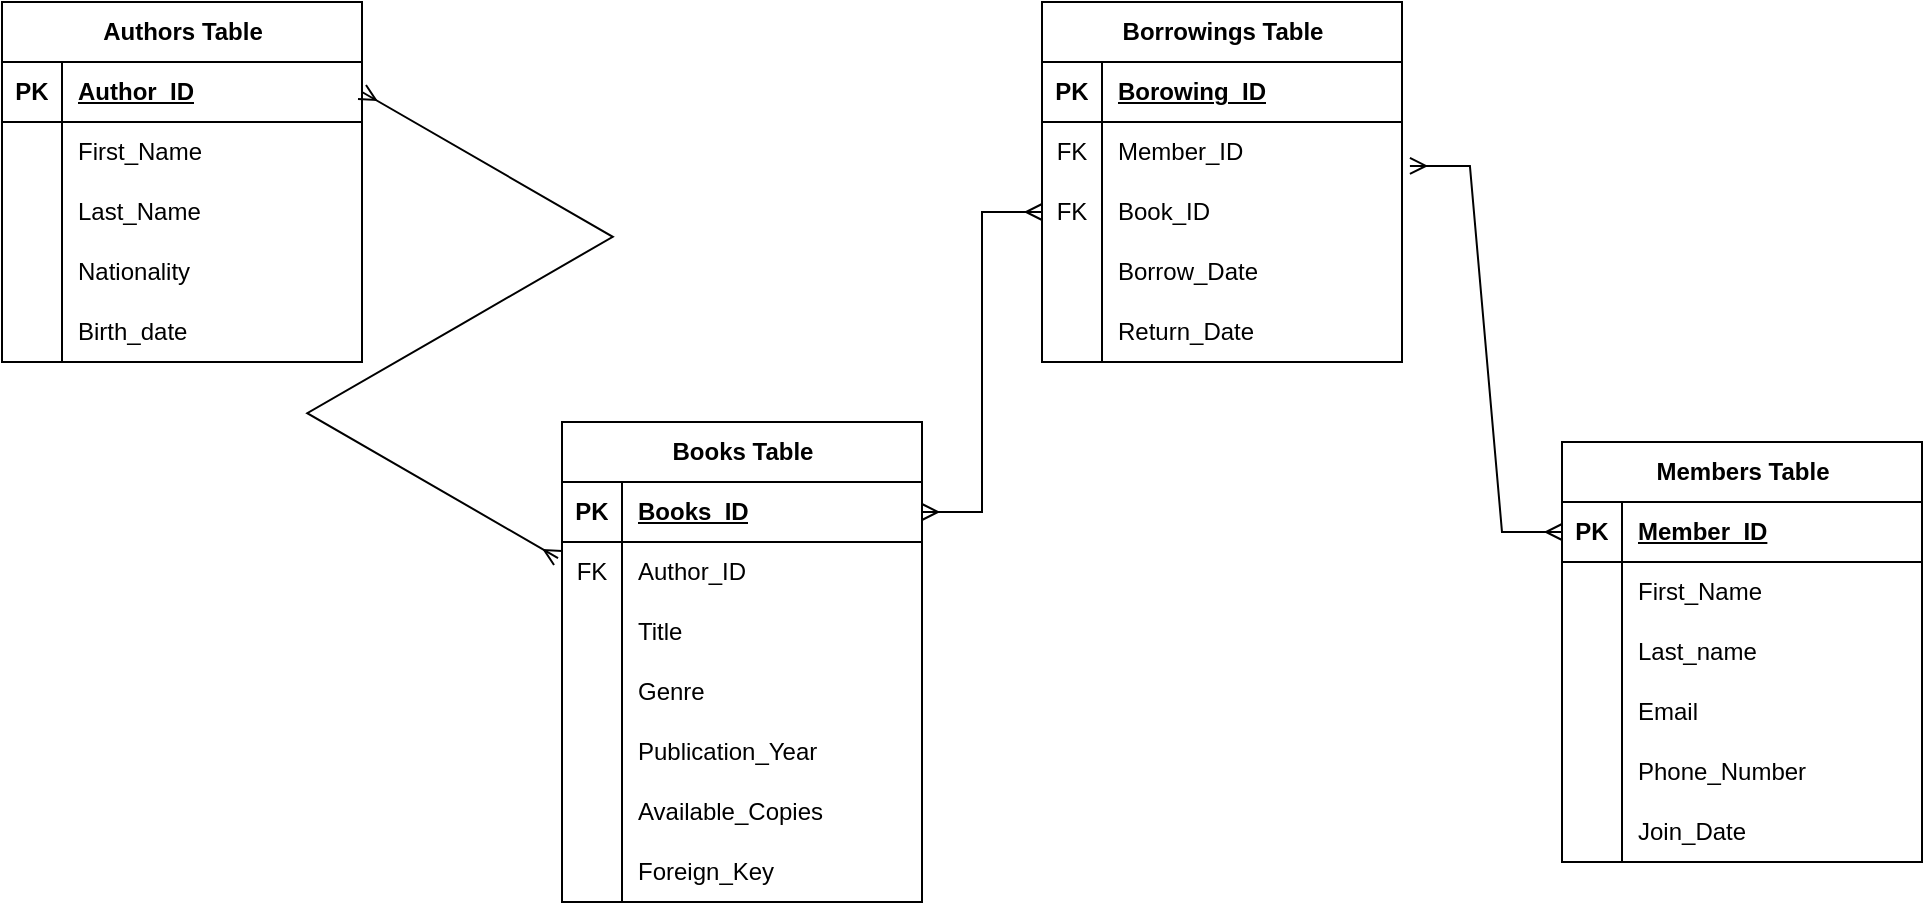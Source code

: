 <mxfile version="26.1.3">
  <diagram name="Page-1" id="Cd_KYzjX2k4OVCeXTBs4">
    <mxGraphModel dx="1922" dy="1553" grid="1" gridSize="10" guides="1" tooltips="1" connect="1" arrows="1" fold="1" page="1" pageScale="1" pageWidth="850" pageHeight="1100" math="0" shadow="0">
      <root>
        <mxCell id="0" />
        <mxCell id="1" parent="0" />
        <mxCell id="gVo0zl2ULcCSPnZA69HA-1" value="Authors Table" style="shape=table;startSize=30;container=1;collapsible=1;childLayout=tableLayout;fixedRows=1;rowLines=0;fontStyle=1;align=center;resizeLast=1;html=1;" vertex="1" parent="1">
          <mxGeometry x="-370" y="-60" width="180" height="180" as="geometry" />
        </mxCell>
        <mxCell id="gVo0zl2ULcCSPnZA69HA-2" value="" style="shape=tableRow;horizontal=0;startSize=0;swimlaneHead=0;swimlaneBody=0;fillColor=none;collapsible=0;dropTarget=0;points=[[0,0.5],[1,0.5]];portConstraint=eastwest;top=0;left=0;right=0;bottom=1;" vertex="1" parent="gVo0zl2ULcCSPnZA69HA-1">
          <mxGeometry y="30" width="180" height="30" as="geometry" />
        </mxCell>
        <mxCell id="gVo0zl2ULcCSPnZA69HA-3" value="PK" style="shape=partialRectangle;connectable=0;fillColor=none;top=0;left=0;bottom=0;right=0;fontStyle=1;overflow=hidden;whiteSpace=wrap;html=1;" vertex="1" parent="gVo0zl2ULcCSPnZA69HA-2">
          <mxGeometry width="30" height="30" as="geometry">
            <mxRectangle width="30" height="30" as="alternateBounds" />
          </mxGeometry>
        </mxCell>
        <mxCell id="gVo0zl2ULcCSPnZA69HA-4" value="Author_ID" style="shape=partialRectangle;connectable=0;fillColor=none;top=0;left=0;bottom=0;right=0;align=left;spacingLeft=6;fontStyle=5;overflow=hidden;whiteSpace=wrap;html=1;" vertex="1" parent="gVo0zl2ULcCSPnZA69HA-2">
          <mxGeometry x="30" width="150" height="30" as="geometry">
            <mxRectangle width="150" height="30" as="alternateBounds" />
          </mxGeometry>
        </mxCell>
        <mxCell id="gVo0zl2ULcCSPnZA69HA-5" value="" style="shape=tableRow;horizontal=0;startSize=0;swimlaneHead=0;swimlaneBody=0;fillColor=none;collapsible=0;dropTarget=0;points=[[0,0.5],[1,0.5]];portConstraint=eastwest;top=0;left=0;right=0;bottom=0;" vertex="1" parent="gVo0zl2ULcCSPnZA69HA-1">
          <mxGeometry y="60" width="180" height="30" as="geometry" />
        </mxCell>
        <mxCell id="gVo0zl2ULcCSPnZA69HA-6" value="" style="shape=partialRectangle;connectable=0;fillColor=none;top=0;left=0;bottom=0;right=0;editable=1;overflow=hidden;whiteSpace=wrap;html=1;" vertex="1" parent="gVo0zl2ULcCSPnZA69HA-5">
          <mxGeometry width="30" height="30" as="geometry">
            <mxRectangle width="30" height="30" as="alternateBounds" />
          </mxGeometry>
        </mxCell>
        <mxCell id="gVo0zl2ULcCSPnZA69HA-7" value="First_Name" style="shape=partialRectangle;connectable=0;fillColor=none;top=0;left=0;bottom=0;right=0;align=left;spacingLeft=6;overflow=hidden;whiteSpace=wrap;html=1;" vertex="1" parent="gVo0zl2ULcCSPnZA69HA-5">
          <mxGeometry x="30" width="150" height="30" as="geometry">
            <mxRectangle width="150" height="30" as="alternateBounds" />
          </mxGeometry>
        </mxCell>
        <mxCell id="gVo0zl2ULcCSPnZA69HA-8" value="" style="shape=tableRow;horizontal=0;startSize=0;swimlaneHead=0;swimlaneBody=0;fillColor=none;collapsible=0;dropTarget=0;points=[[0,0.5],[1,0.5]];portConstraint=eastwest;top=0;left=0;right=0;bottom=0;" vertex="1" parent="gVo0zl2ULcCSPnZA69HA-1">
          <mxGeometry y="90" width="180" height="30" as="geometry" />
        </mxCell>
        <mxCell id="gVo0zl2ULcCSPnZA69HA-9" value="" style="shape=partialRectangle;connectable=0;fillColor=none;top=0;left=0;bottom=0;right=0;editable=1;overflow=hidden;whiteSpace=wrap;html=1;" vertex="1" parent="gVo0zl2ULcCSPnZA69HA-8">
          <mxGeometry width="30" height="30" as="geometry">
            <mxRectangle width="30" height="30" as="alternateBounds" />
          </mxGeometry>
        </mxCell>
        <mxCell id="gVo0zl2ULcCSPnZA69HA-10" value="Last_Name" style="shape=partialRectangle;connectable=0;fillColor=none;top=0;left=0;bottom=0;right=0;align=left;spacingLeft=6;overflow=hidden;whiteSpace=wrap;html=1;" vertex="1" parent="gVo0zl2ULcCSPnZA69HA-8">
          <mxGeometry x="30" width="150" height="30" as="geometry">
            <mxRectangle width="150" height="30" as="alternateBounds" />
          </mxGeometry>
        </mxCell>
        <mxCell id="gVo0zl2ULcCSPnZA69HA-11" value="" style="shape=tableRow;horizontal=0;startSize=0;swimlaneHead=0;swimlaneBody=0;fillColor=none;collapsible=0;dropTarget=0;points=[[0,0.5],[1,0.5]];portConstraint=eastwest;top=0;left=0;right=0;bottom=0;" vertex="1" parent="gVo0zl2ULcCSPnZA69HA-1">
          <mxGeometry y="120" width="180" height="30" as="geometry" />
        </mxCell>
        <mxCell id="gVo0zl2ULcCSPnZA69HA-12" value="" style="shape=partialRectangle;connectable=0;fillColor=none;top=0;left=0;bottom=0;right=0;editable=1;overflow=hidden;whiteSpace=wrap;html=1;" vertex="1" parent="gVo0zl2ULcCSPnZA69HA-11">
          <mxGeometry width="30" height="30" as="geometry">
            <mxRectangle width="30" height="30" as="alternateBounds" />
          </mxGeometry>
        </mxCell>
        <mxCell id="gVo0zl2ULcCSPnZA69HA-13" value="Nationality" style="shape=partialRectangle;connectable=0;fillColor=none;top=0;left=0;bottom=0;right=0;align=left;spacingLeft=6;overflow=hidden;whiteSpace=wrap;html=1;" vertex="1" parent="gVo0zl2ULcCSPnZA69HA-11">
          <mxGeometry x="30" width="150" height="30" as="geometry">
            <mxRectangle width="150" height="30" as="alternateBounds" />
          </mxGeometry>
        </mxCell>
        <mxCell id="gVo0zl2ULcCSPnZA69HA-14" style="shape=tableRow;horizontal=0;startSize=0;swimlaneHead=0;swimlaneBody=0;fillColor=none;collapsible=0;dropTarget=0;points=[[0,0.5],[1,0.5]];portConstraint=eastwest;top=0;left=0;right=0;bottom=0;" vertex="1" parent="gVo0zl2ULcCSPnZA69HA-1">
          <mxGeometry y="150" width="180" height="30" as="geometry" />
        </mxCell>
        <mxCell id="gVo0zl2ULcCSPnZA69HA-15" style="shape=partialRectangle;connectable=0;fillColor=none;top=0;left=0;bottom=0;right=0;editable=1;overflow=hidden;whiteSpace=wrap;html=1;" vertex="1" parent="gVo0zl2ULcCSPnZA69HA-14">
          <mxGeometry width="30" height="30" as="geometry">
            <mxRectangle width="30" height="30" as="alternateBounds" />
          </mxGeometry>
        </mxCell>
        <mxCell id="gVo0zl2ULcCSPnZA69HA-16" value="Birth_date" style="shape=partialRectangle;connectable=0;fillColor=none;top=0;left=0;bottom=0;right=0;align=left;spacingLeft=6;overflow=hidden;whiteSpace=wrap;html=1;" vertex="1" parent="gVo0zl2ULcCSPnZA69HA-14">
          <mxGeometry x="30" width="150" height="30" as="geometry">
            <mxRectangle width="150" height="30" as="alternateBounds" />
          </mxGeometry>
        </mxCell>
        <mxCell id="gVo0zl2ULcCSPnZA69HA-17" value="Books Table" style="shape=table;startSize=30;container=1;collapsible=1;childLayout=tableLayout;fixedRows=1;rowLines=0;fontStyle=1;align=center;resizeLast=1;html=1;" vertex="1" parent="1">
          <mxGeometry x="-90" y="150" width="180" height="240" as="geometry" />
        </mxCell>
        <mxCell id="gVo0zl2ULcCSPnZA69HA-18" value="" style="shape=tableRow;horizontal=0;startSize=0;swimlaneHead=0;swimlaneBody=0;fillColor=none;collapsible=0;dropTarget=0;points=[[0,0.5],[1,0.5]];portConstraint=eastwest;top=0;left=0;right=0;bottom=1;" vertex="1" parent="gVo0zl2ULcCSPnZA69HA-17">
          <mxGeometry y="30" width="180" height="30" as="geometry" />
        </mxCell>
        <mxCell id="gVo0zl2ULcCSPnZA69HA-19" value="PK" style="shape=partialRectangle;connectable=0;fillColor=none;top=0;left=0;bottom=0;right=0;fontStyle=1;overflow=hidden;whiteSpace=wrap;html=1;" vertex="1" parent="gVo0zl2ULcCSPnZA69HA-18">
          <mxGeometry width="30" height="30" as="geometry">
            <mxRectangle width="30" height="30" as="alternateBounds" />
          </mxGeometry>
        </mxCell>
        <mxCell id="gVo0zl2ULcCSPnZA69HA-20" value="Books_ID" style="shape=partialRectangle;connectable=0;fillColor=none;top=0;left=0;bottom=0;right=0;align=left;spacingLeft=6;fontStyle=5;overflow=hidden;whiteSpace=wrap;html=1;" vertex="1" parent="gVo0zl2ULcCSPnZA69HA-18">
          <mxGeometry x="30" width="150" height="30" as="geometry">
            <mxRectangle width="150" height="30" as="alternateBounds" />
          </mxGeometry>
        </mxCell>
        <mxCell id="gVo0zl2ULcCSPnZA69HA-21" value="" style="shape=tableRow;horizontal=0;startSize=0;swimlaneHead=0;swimlaneBody=0;fillColor=none;collapsible=0;dropTarget=0;points=[[0,0.5],[1,0.5]];portConstraint=eastwest;top=0;left=0;right=0;bottom=0;" vertex="1" parent="gVo0zl2ULcCSPnZA69HA-17">
          <mxGeometry y="60" width="180" height="30" as="geometry" />
        </mxCell>
        <mxCell id="gVo0zl2ULcCSPnZA69HA-22" value="FK" style="shape=partialRectangle;connectable=0;fillColor=none;top=0;left=0;bottom=0;right=0;editable=1;overflow=hidden;whiteSpace=wrap;html=1;" vertex="1" parent="gVo0zl2ULcCSPnZA69HA-21">
          <mxGeometry width="30" height="30" as="geometry">
            <mxRectangle width="30" height="30" as="alternateBounds" />
          </mxGeometry>
        </mxCell>
        <mxCell id="gVo0zl2ULcCSPnZA69HA-23" value="Author_ID" style="shape=partialRectangle;connectable=0;fillColor=none;top=0;left=0;bottom=0;right=0;align=left;spacingLeft=6;overflow=hidden;whiteSpace=wrap;html=1;" vertex="1" parent="gVo0zl2ULcCSPnZA69HA-21">
          <mxGeometry x="30" width="150" height="30" as="geometry">
            <mxRectangle width="150" height="30" as="alternateBounds" />
          </mxGeometry>
        </mxCell>
        <mxCell id="gVo0zl2ULcCSPnZA69HA-27" value="" style="shape=tableRow;horizontal=0;startSize=0;swimlaneHead=0;swimlaneBody=0;fillColor=none;collapsible=0;dropTarget=0;points=[[0,0.5],[1,0.5]];portConstraint=eastwest;top=0;left=0;right=0;bottom=0;" vertex="1" parent="gVo0zl2ULcCSPnZA69HA-17">
          <mxGeometry y="90" width="180" height="30" as="geometry" />
        </mxCell>
        <mxCell id="gVo0zl2ULcCSPnZA69HA-28" value="" style="shape=partialRectangle;connectable=0;fillColor=none;top=0;left=0;bottom=0;right=0;editable=1;overflow=hidden;whiteSpace=wrap;html=1;" vertex="1" parent="gVo0zl2ULcCSPnZA69HA-27">
          <mxGeometry width="30" height="30" as="geometry">
            <mxRectangle width="30" height="30" as="alternateBounds" />
          </mxGeometry>
        </mxCell>
        <mxCell id="gVo0zl2ULcCSPnZA69HA-29" value="Title" style="shape=partialRectangle;connectable=0;fillColor=none;top=0;left=0;bottom=0;right=0;align=left;spacingLeft=6;overflow=hidden;whiteSpace=wrap;html=1;" vertex="1" parent="gVo0zl2ULcCSPnZA69HA-27">
          <mxGeometry x="30" width="150" height="30" as="geometry">
            <mxRectangle width="150" height="30" as="alternateBounds" />
          </mxGeometry>
        </mxCell>
        <mxCell id="gVo0zl2ULcCSPnZA69HA-30" style="shape=tableRow;horizontal=0;startSize=0;swimlaneHead=0;swimlaneBody=0;fillColor=none;collapsible=0;dropTarget=0;points=[[0,0.5],[1,0.5]];portConstraint=eastwest;top=0;left=0;right=0;bottom=0;" vertex="1" parent="gVo0zl2ULcCSPnZA69HA-17">
          <mxGeometry y="120" width="180" height="30" as="geometry" />
        </mxCell>
        <mxCell id="gVo0zl2ULcCSPnZA69HA-31" style="shape=partialRectangle;connectable=0;fillColor=none;top=0;left=0;bottom=0;right=0;editable=1;overflow=hidden;whiteSpace=wrap;html=1;" vertex="1" parent="gVo0zl2ULcCSPnZA69HA-30">
          <mxGeometry width="30" height="30" as="geometry">
            <mxRectangle width="30" height="30" as="alternateBounds" />
          </mxGeometry>
        </mxCell>
        <mxCell id="gVo0zl2ULcCSPnZA69HA-32" value="Genre" style="shape=partialRectangle;connectable=0;fillColor=none;top=0;left=0;bottom=0;right=0;align=left;spacingLeft=6;overflow=hidden;whiteSpace=wrap;html=1;" vertex="1" parent="gVo0zl2ULcCSPnZA69HA-30">
          <mxGeometry x="30" width="150" height="30" as="geometry">
            <mxRectangle width="150" height="30" as="alternateBounds" />
          </mxGeometry>
        </mxCell>
        <mxCell id="gVo0zl2ULcCSPnZA69HA-33" style="shape=tableRow;horizontal=0;startSize=0;swimlaneHead=0;swimlaneBody=0;fillColor=none;collapsible=0;dropTarget=0;points=[[0,0.5],[1,0.5]];portConstraint=eastwest;top=0;left=0;right=0;bottom=0;" vertex="1" parent="gVo0zl2ULcCSPnZA69HA-17">
          <mxGeometry y="150" width="180" height="30" as="geometry" />
        </mxCell>
        <mxCell id="gVo0zl2ULcCSPnZA69HA-34" style="shape=partialRectangle;connectable=0;fillColor=none;top=0;left=0;bottom=0;right=0;editable=1;overflow=hidden;whiteSpace=wrap;html=1;" vertex="1" parent="gVo0zl2ULcCSPnZA69HA-33">
          <mxGeometry width="30" height="30" as="geometry">
            <mxRectangle width="30" height="30" as="alternateBounds" />
          </mxGeometry>
        </mxCell>
        <mxCell id="gVo0zl2ULcCSPnZA69HA-35" value="Publication_Year" style="shape=partialRectangle;connectable=0;fillColor=none;top=0;left=0;bottom=0;right=0;align=left;spacingLeft=6;overflow=hidden;whiteSpace=wrap;html=1;" vertex="1" parent="gVo0zl2ULcCSPnZA69HA-33">
          <mxGeometry x="30" width="150" height="30" as="geometry">
            <mxRectangle width="150" height="30" as="alternateBounds" />
          </mxGeometry>
        </mxCell>
        <mxCell id="gVo0zl2ULcCSPnZA69HA-36" style="shape=tableRow;horizontal=0;startSize=0;swimlaneHead=0;swimlaneBody=0;fillColor=none;collapsible=0;dropTarget=0;points=[[0,0.5],[1,0.5]];portConstraint=eastwest;top=0;left=0;right=0;bottom=0;" vertex="1" parent="gVo0zl2ULcCSPnZA69HA-17">
          <mxGeometry y="180" width="180" height="30" as="geometry" />
        </mxCell>
        <mxCell id="gVo0zl2ULcCSPnZA69HA-37" style="shape=partialRectangle;connectable=0;fillColor=none;top=0;left=0;bottom=0;right=0;editable=1;overflow=hidden;whiteSpace=wrap;html=1;" vertex="1" parent="gVo0zl2ULcCSPnZA69HA-36">
          <mxGeometry width="30" height="30" as="geometry">
            <mxRectangle width="30" height="30" as="alternateBounds" />
          </mxGeometry>
        </mxCell>
        <mxCell id="gVo0zl2ULcCSPnZA69HA-38" value="Available_Copies" style="shape=partialRectangle;connectable=0;fillColor=none;top=0;left=0;bottom=0;right=0;align=left;spacingLeft=6;overflow=hidden;whiteSpace=wrap;html=1;" vertex="1" parent="gVo0zl2ULcCSPnZA69HA-36">
          <mxGeometry x="30" width="150" height="30" as="geometry">
            <mxRectangle width="150" height="30" as="alternateBounds" />
          </mxGeometry>
        </mxCell>
        <mxCell id="gVo0zl2ULcCSPnZA69HA-39" style="shape=tableRow;horizontal=0;startSize=0;swimlaneHead=0;swimlaneBody=0;fillColor=none;collapsible=0;dropTarget=0;points=[[0,0.5],[1,0.5]];portConstraint=eastwest;top=0;left=0;right=0;bottom=0;" vertex="1" parent="gVo0zl2ULcCSPnZA69HA-17">
          <mxGeometry y="210" width="180" height="30" as="geometry" />
        </mxCell>
        <mxCell id="gVo0zl2ULcCSPnZA69HA-40" style="shape=partialRectangle;connectable=0;fillColor=none;top=0;left=0;bottom=0;right=0;editable=1;overflow=hidden;whiteSpace=wrap;html=1;" vertex="1" parent="gVo0zl2ULcCSPnZA69HA-39">
          <mxGeometry width="30" height="30" as="geometry">
            <mxRectangle width="30" height="30" as="alternateBounds" />
          </mxGeometry>
        </mxCell>
        <mxCell id="gVo0zl2ULcCSPnZA69HA-41" value="Foreign_Key" style="shape=partialRectangle;connectable=0;fillColor=none;top=0;left=0;bottom=0;right=0;align=left;spacingLeft=6;overflow=hidden;whiteSpace=wrap;html=1;" vertex="1" parent="gVo0zl2ULcCSPnZA69HA-39">
          <mxGeometry x="30" width="150" height="30" as="geometry">
            <mxRectangle width="150" height="30" as="alternateBounds" />
          </mxGeometry>
        </mxCell>
        <mxCell id="gVo0zl2ULcCSPnZA69HA-42" value="Members Table" style="shape=table;startSize=30;container=1;collapsible=1;childLayout=tableLayout;fixedRows=1;rowLines=0;fontStyle=1;align=center;resizeLast=1;html=1;" vertex="1" parent="1">
          <mxGeometry x="410" y="160" width="180" height="210" as="geometry" />
        </mxCell>
        <mxCell id="gVo0zl2ULcCSPnZA69HA-43" value="" style="shape=tableRow;horizontal=0;startSize=0;swimlaneHead=0;swimlaneBody=0;fillColor=none;collapsible=0;dropTarget=0;points=[[0,0.5],[1,0.5]];portConstraint=eastwest;top=0;left=0;right=0;bottom=1;" vertex="1" parent="gVo0zl2ULcCSPnZA69HA-42">
          <mxGeometry y="30" width="180" height="30" as="geometry" />
        </mxCell>
        <mxCell id="gVo0zl2ULcCSPnZA69HA-44" value="PK" style="shape=partialRectangle;connectable=0;fillColor=none;top=0;left=0;bottom=0;right=0;fontStyle=1;overflow=hidden;whiteSpace=wrap;html=1;" vertex="1" parent="gVo0zl2ULcCSPnZA69HA-43">
          <mxGeometry width="30" height="30" as="geometry">
            <mxRectangle width="30" height="30" as="alternateBounds" />
          </mxGeometry>
        </mxCell>
        <mxCell id="gVo0zl2ULcCSPnZA69HA-45" value="Member_ID" style="shape=partialRectangle;connectable=0;fillColor=none;top=0;left=0;bottom=0;right=0;align=left;spacingLeft=6;fontStyle=5;overflow=hidden;whiteSpace=wrap;html=1;" vertex="1" parent="gVo0zl2ULcCSPnZA69HA-43">
          <mxGeometry x="30" width="150" height="30" as="geometry">
            <mxRectangle width="150" height="30" as="alternateBounds" />
          </mxGeometry>
        </mxCell>
        <mxCell id="gVo0zl2ULcCSPnZA69HA-46" value="" style="shape=tableRow;horizontal=0;startSize=0;swimlaneHead=0;swimlaneBody=0;fillColor=none;collapsible=0;dropTarget=0;points=[[0,0.5],[1,0.5]];portConstraint=eastwest;top=0;left=0;right=0;bottom=0;" vertex="1" parent="gVo0zl2ULcCSPnZA69HA-42">
          <mxGeometry y="60" width="180" height="30" as="geometry" />
        </mxCell>
        <mxCell id="gVo0zl2ULcCSPnZA69HA-47" value="" style="shape=partialRectangle;connectable=0;fillColor=none;top=0;left=0;bottom=0;right=0;editable=1;overflow=hidden;whiteSpace=wrap;html=1;" vertex="1" parent="gVo0zl2ULcCSPnZA69HA-46">
          <mxGeometry width="30" height="30" as="geometry">
            <mxRectangle width="30" height="30" as="alternateBounds" />
          </mxGeometry>
        </mxCell>
        <mxCell id="gVo0zl2ULcCSPnZA69HA-48" value="First_Name" style="shape=partialRectangle;connectable=0;fillColor=none;top=0;left=0;bottom=0;right=0;align=left;spacingLeft=6;overflow=hidden;whiteSpace=wrap;html=1;" vertex="1" parent="gVo0zl2ULcCSPnZA69HA-46">
          <mxGeometry x="30" width="150" height="30" as="geometry">
            <mxRectangle width="150" height="30" as="alternateBounds" />
          </mxGeometry>
        </mxCell>
        <mxCell id="gVo0zl2ULcCSPnZA69HA-49" value="" style="shape=tableRow;horizontal=0;startSize=0;swimlaneHead=0;swimlaneBody=0;fillColor=none;collapsible=0;dropTarget=0;points=[[0,0.5],[1,0.5]];portConstraint=eastwest;top=0;left=0;right=0;bottom=0;" vertex="1" parent="gVo0zl2ULcCSPnZA69HA-42">
          <mxGeometry y="90" width="180" height="30" as="geometry" />
        </mxCell>
        <mxCell id="gVo0zl2ULcCSPnZA69HA-50" value="" style="shape=partialRectangle;connectable=0;fillColor=none;top=0;left=0;bottom=0;right=0;editable=1;overflow=hidden;whiteSpace=wrap;html=1;" vertex="1" parent="gVo0zl2ULcCSPnZA69HA-49">
          <mxGeometry width="30" height="30" as="geometry">
            <mxRectangle width="30" height="30" as="alternateBounds" />
          </mxGeometry>
        </mxCell>
        <mxCell id="gVo0zl2ULcCSPnZA69HA-51" value="Last_name" style="shape=partialRectangle;connectable=0;fillColor=none;top=0;left=0;bottom=0;right=0;align=left;spacingLeft=6;overflow=hidden;whiteSpace=wrap;html=1;" vertex="1" parent="gVo0zl2ULcCSPnZA69HA-49">
          <mxGeometry x="30" width="150" height="30" as="geometry">
            <mxRectangle width="150" height="30" as="alternateBounds" />
          </mxGeometry>
        </mxCell>
        <mxCell id="gVo0zl2ULcCSPnZA69HA-52" value="" style="shape=tableRow;horizontal=0;startSize=0;swimlaneHead=0;swimlaneBody=0;fillColor=none;collapsible=0;dropTarget=0;points=[[0,0.5],[1,0.5]];portConstraint=eastwest;top=0;left=0;right=0;bottom=0;" vertex="1" parent="gVo0zl2ULcCSPnZA69HA-42">
          <mxGeometry y="120" width="180" height="30" as="geometry" />
        </mxCell>
        <mxCell id="gVo0zl2ULcCSPnZA69HA-53" value="" style="shape=partialRectangle;connectable=0;fillColor=none;top=0;left=0;bottom=0;right=0;editable=1;overflow=hidden;whiteSpace=wrap;html=1;" vertex="1" parent="gVo0zl2ULcCSPnZA69HA-52">
          <mxGeometry width="30" height="30" as="geometry">
            <mxRectangle width="30" height="30" as="alternateBounds" />
          </mxGeometry>
        </mxCell>
        <mxCell id="gVo0zl2ULcCSPnZA69HA-54" value="Email" style="shape=partialRectangle;connectable=0;fillColor=none;top=0;left=0;bottom=0;right=0;align=left;spacingLeft=6;overflow=hidden;whiteSpace=wrap;html=1;" vertex="1" parent="gVo0zl2ULcCSPnZA69HA-52">
          <mxGeometry x="30" width="150" height="30" as="geometry">
            <mxRectangle width="150" height="30" as="alternateBounds" />
          </mxGeometry>
        </mxCell>
        <mxCell id="gVo0zl2ULcCSPnZA69HA-55" style="shape=tableRow;horizontal=0;startSize=0;swimlaneHead=0;swimlaneBody=0;fillColor=none;collapsible=0;dropTarget=0;points=[[0,0.5],[1,0.5]];portConstraint=eastwest;top=0;left=0;right=0;bottom=0;" vertex="1" parent="gVo0zl2ULcCSPnZA69HA-42">
          <mxGeometry y="150" width="180" height="30" as="geometry" />
        </mxCell>
        <mxCell id="gVo0zl2ULcCSPnZA69HA-56" style="shape=partialRectangle;connectable=0;fillColor=none;top=0;left=0;bottom=0;right=0;editable=1;overflow=hidden;whiteSpace=wrap;html=1;" vertex="1" parent="gVo0zl2ULcCSPnZA69HA-55">
          <mxGeometry width="30" height="30" as="geometry">
            <mxRectangle width="30" height="30" as="alternateBounds" />
          </mxGeometry>
        </mxCell>
        <mxCell id="gVo0zl2ULcCSPnZA69HA-57" value="Phone_Number" style="shape=partialRectangle;connectable=0;fillColor=none;top=0;left=0;bottom=0;right=0;align=left;spacingLeft=6;overflow=hidden;whiteSpace=wrap;html=1;" vertex="1" parent="gVo0zl2ULcCSPnZA69HA-55">
          <mxGeometry x="30" width="150" height="30" as="geometry">
            <mxRectangle width="150" height="30" as="alternateBounds" />
          </mxGeometry>
        </mxCell>
        <mxCell id="gVo0zl2ULcCSPnZA69HA-58" style="shape=tableRow;horizontal=0;startSize=0;swimlaneHead=0;swimlaneBody=0;fillColor=none;collapsible=0;dropTarget=0;points=[[0,0.5],[1,0.5]];portConstraint=eastwest;top=0;left=0;right=0;bottom=0;" vertex="1" parent="gVo0zl2ULcCSPnZA69HA-42">
          <mxGeometry y="180" width="180" height="30" as="geometry" />
        </mxCell>
        <mxCell id="gVo0zl2ULcCSPnZA69HA-59" style="shape=partialRectangle;connectable=0;fillColor=none;top=0;left=0;bottom=0;right=0;editable=1;overflow=hidden;whiteSpace=wrap;html=1;" vertex="1" parent="gVo0zl2ULcCSPnZA69HA-58">
          <mxGeometry width="30" height="30" as="geometry">
            <mxRectangle width="30" height="30" as="alternateBounds" />
          </mxGeometry>
        </mxCell>
        <mxCell id="gVo0zl2ULcCSPnZA69HA-60" value="Join_Date" style="shape=partialRectangle;connectable=0;fillColor=none;top=0;left=0;bottom=0;right=0;align=left;spacingLeft=6;overflow=hidden;whiteSpace=wrap;html=1;" vertex="1" parent="gVo0zl2ULcCSPnZA69HA-58">
          <mxGeometry x="30" width="150" height="30" as="geometry">
            <mxRectangle width="150" height="30" as="alternateBounds" />
          </mxGeometry>
        </mxCell>
        <mxCell id="gVo0zl2ULcCSPnZA69HA-64" value="Borrowings Table" style="shape=table;startSize=30;container=1;collapsible=1;childLayout=tableLayout;fixedRows=1;rowLines=0;fontStyle=1;align=center;resizeLast=1;html=1;" vertex="1" parent="1">
          <mxGeometry x="150" y="-60" width="180" height="180" as="geometry" />
        </mxCell>
        <mxCell id="gVo0zl2ULcCSPnZA69HA-65" value="" style="shape=tableRow;horizontal=0;startSize=0;swimlaneHead=0;swimlaneBody=0;fillColor=none;collapsible=0;dropTarget=0;points=[[0,0.5],[1,0.5]];portConstraint=eastwest;top=0;left=0;right=0;bottom=1;" vertex="1" parent="gVo0zl2ULcCSPnZA69HA-64">
          <mxGeometry y="30" width="180" height="30" as="geometry" />
        </mxCell>
        <mxCell id="gVo0zl2ULcCSPnZA69HA-66" value="PK" style="shape=partialRectangle;connectable=0;fillColor=none;top=0;left=0;bottom=0;right=0;fontStyle=1;overflow=hidden;whiteSpace=wrap;html=1;" vertex="1" parent="gVo0zl2ULcCSPnZA69HA-65">
          <mxGeometry width="30" height="30" as="geometry">
            <mxRectangle width="30" height="30" as="alternateBounds" />
          </mxGeometry>
        </mxCell>
        <mxCell id="gVo0zl2ULcCSPnZA69HA-67" value="Borowing_ID" style="shape=partialRectangle;connectable=0;fillColor=none;top=0;left=0;bottom=0;right=0;align=left;spacingLeft=6;fontStyle=5;overflow=hidden;whiteSpace=wrap;html=1;" vertex="1" parent="gVo0zl2ULcCSPnZA69HA-65">
          <mxGeometry x="30" width="150" height="30" as="geometry">
            <mxRectangle width="150" height="30" as="alternateBounds" />
          </mxGeometry>
        </mxCell>
        <mxCell id="gVo0zl2ULcCSPnZA69HA-68" value="" style="shape=tableRow;horizontal=0;startSize=0;swimlaneHead=0;swimlaneBody=0;fillColor=none;collapsible=0;dropTarget=0;points=[[0,0.5],[1,0.5]];portConstraint=eastwest;top=0;left=0;right=0;bottom=0;" vertex="1" parent="gVo0zl2ULcCSPnZA69HA-64">
          <mxGeometry y="60" width="180" height="30" as="geometry" />
        </mxCell>
        <mxCell id="gVo0zl2ULcCSPnZA69HA-69" value="FK" style="shape=partialRectangle;connectable=0;fillColor=none;top=0;left=0;bottom=0;right=0;editable=1;overflow=hidden;whiteSpace=wrap;html=1;" vertex="1" parent="gVo0zl2ULcCSPnZA69HA-68">
          <mxGeometry width="30" height="30" as="geometry">
            <mxRectangle width="30" height="30" as="alternateBounds" />
          </mxGeometry>
        </mxCell>
        <mxCell id="gVo0zl2ULcCSPnZA69HA-70" value="Member_ID" style="shape=partialRectangle;connectable=0;fillColor=none;top=0;left=0;bottom=0;right=0;align=left;spacingLeft=6;overflow=hidden;whiteSpace=wrap;html=1;" vertex="1" parent="gVo0zl2ULcCSPnZA69HA-68">
          <mxGeometry x="30" width="150" height="30" as="geometry">
            <mxRectangle width="150" height="30" as="alternateBounds" />
          </mxGeometry>
        </mxCell>
        <mxCell id="gVo0zl2ULcCSPnZA69HA-71" value="" style="shape=tableRow;horizontal=0;startSize=0;swimlaneHead=0;swimlaneBody=0;fillColor=none;collapsible=0;dropTarget=0;points=[[0,0.5],[1,0.5]];portConstraint=eastwest;top=0;left=0;right=0;bottom=0;" vertex="1" parent="gVo0zl2ULcCSPnZA69HA-64">
          <mxGeometry y="90" width="180" height="30" as="geometry" />
        </mxCell>
        <mxCell id="gVo0zl2ULcCSPnZA69HA-72" value="FK" style="shape=partialRectangle;connectable=0;fillColor=none;top=0;left=0;bottom=0;right=0;editable=1;overflow=hidden;whiteSpace=wrap;html=1;" vertex="1" parent="gVo0zl2ULcCSPnZA69HA-71">
          <mxGeometry width="30" height="30" as="geometry">
            <mxRectangle width="30" height="30" as="alternateBounds" />
          </mxGeometry>
        </mxCell>
        <mxCell id="gVo0zl2ULcCSPnZA69HA-73" value="Book_ID" style="shape=partialRectangle;connectable=0;fillColor=none;top=0;left=0;bottom=0;right=0;align=left;spacingLeft=6;overflow=hidden;whiteSpace=wrap;html=1;" vertex="1" parent="gVo0zl2ULcCSPnZA69HA-71">
          <mxGeometry x="30" width="150" height="30" as="geometry">
            <mxRectangle width="150" height="30" as="alternateBounds" />
          </mxGeometry>
        </mxCell>
        <mxCell id="gVo0zl2ULcCSPnZA69HA-74" value="" style="shape=tableRow;horizontal=0;startSize=0;swimlaneHead=0;swimlaneBody=0;fillColor=none;collapsible=0;dropTarget=0;points=[[0,0.5],[1,0.5]];portConstraint=eastwest;top=0;left=0;right=0;bottom=0;" vertex="1" parent="gVo0zl2ULcCSPnZA69HA-64">
          <mxGeometry y="120" width="180" height="30" as="geometry" />
        </mxCell>
        <mxCell id="gVo0zl2ULcCSPnZA69HA-75" value="" style="shape=partialRectangle;connectable=0;fillColor=none;top=0;left=0;bottom=0;right=0;editable=1;overflow=hidden;whiteSpace=wrap;html=1;" vertex="1" parent="gVo0zl2ULcCSPnZA69HA-74">
          <mxGeometry width="30" height="30" as="geometry">
            <mxRectangle width="30" height="30" as="alternateBounds" />
          </mxGeometry>
        </mxCell>
        <mxCell id="gVo0zl2ULcCSPnZA69HA-76" value="Borrow_Date" style="shape=partialRectangle;connectable=0;fillColor=none;top=0;left=0;bottom=0;right=0;align=left;spacingLeft=6;overflow=hidden;whiteSpace=wrap;html=1;" vertex="1" parent="gVo0zl2ULcCSPnZA69HA-74">
          <mxGeometry x="30" width="150" height="30" as="geometry">
            <mxRectangle width="150" height="30" as="alternateBounds" />
          </mxGeometry>
        </mxCell>
        <mxCell id="gVo0zl2ULcCSPnZA69HA-77" style="shape=tableRow;horizontal=0;startSize=0;swimlaneHead=0;swimlaneBody=0;fillColor=none;collapsible=0;dropTarget=0;points=[[0,0.5],[1,0.5]];portConstraint=eastwest;top=0;left=0;right=0;bottom=0;" vertex="1" parent="gVo0zl2ULcCSPnZA69HA-64">
          <mxGeometry y="150" width="180" height="30" as="geometry" />
        </mxCell>
        <mxCell id="gVo0zl2ULcCSPnZA69HA-78" style="shape=partialRectangle;connectable=0;fillColor=none;top=0;left=0;bottom=0;right=0;editable=1;overflow=hidden;whiteSpace=wrap;html=1;" vertex="1" parent="gVo0zl2ULcCSPnZA69HA-77">
          <mxGeometry width="30" height="30" as="geometry">
            <mxRectangle width="30" height="30" as="alternateBounds" />
          </mxGeometry>
        </mxCell>
        <mxCell id="gVo0zl2ULcCSPnZA69HA-79" value="Return_Date" style="shape=partialRectangle;connectable=0;fillColor=none;top=0;left=0;bottom=0;right=0;align=left;spacingLeft=6;overflow=hidden;whiteSpace=wrap;html=1;" vertex="1" parent="gVo0zl2ULcCSPnZA69HA-77">
          <mxGeometry x="30" width="150" height="30" as="geometry">
            <mxRectangle width="150" height="30" as="alternateBounds" />
          </mxGeometry>
        </mxCell>
        <mxCell id="gVo0zl2ULcCSPnZA69HA-86" value="" style="edgeStyle=entityRelationEdgeStyle;fontSize=12;html=1;endArrow=ERmany;startArrow=ERmany;rounded=0;exitX=1.022;exitY=0.733;exitDx=0;exitDy=0;exitPerimeter=0;entryX=0;entryY=0.5;entryDx=0;entryDy=0;" edge="1" parent="1" source="gVo0zl2ULcCSPnZA69HA-68" target="gVo0zl2ULcCSPnZA69HA-43">
          <mxGeometry width="100" height="100" relative="1" as="geometry">
            <mxPoint x="340" y="105" as="sourcePoint" />
            <mxPoint x="450" y="-15" as="targetPoint" />
            <Array as="points">
              <mxPoint x="450" y="5" />
            </Array>
          </mxGeometry>
        </mxCell>
        <mxCell id="gVo0zl2ULcCSPnZA69HA-87" value="" style="edgeStyle=entityRelationEdgeStyle;fontSize=12;html=1;endArrow=ERmany;startArrow=ERmany;rounded=0;exitX=1;exitY=0.5;exitDx=0;exitDy=0;entryX=0;entryY=0.5;entryDx=0;entryDy=0;" edge="1" parent="1" source="gVo0zl2ULcCSPnZA69HA-18" target="gVo0zl2ULcCSPnZA69HA-71">
          <mxGeometry width="100" height="100" relative="1" as="geometry">
            <mxPoint x="60" y="230" as="sourcePoint" />
            <mxPoint x="150" y="130" as="targetPoint" />
            <Array as="points">
              <mxPoint x="50" y="230" />
              <mxPoint x="50" y="230" />
              <mxPoint x="100" y="190" />
            </Array>
          </mxGeometry>
        </mxCell>
        <mxCell id="gVo0zl2ULcCSPnZA69HA-88" value="" style="fontSize=12;html=1;endArrow=ERmany;startArrow=ERmany;rounded=0;elbow=vertical;edgeStyle=isometricEdgeStyle;exitX=-0.011;exitY=0.267;exitDx=0;exitDy=0;exitPerimeter=0;entryX=1;entryY=0.5;entryDx=0;entryDy=0;" edge="1" parent="1" source="gVo0zl2ULcCSPnZA69HA-21" target="gVo0zl2ULcCSPnZA69HA-2">
          <mxGeometry width="100" height="100" relative="1" as="geometry">
            <mxPoint x="-132.02" y="252.5" as="sourcePoint" />
            <mxPoint x="-180" y="-10" as="targetPoint" />
          </mxGeometry>
        </mxCell>
      </root>
    </mxGraphModel>
  </diagram>
</mxfile>
